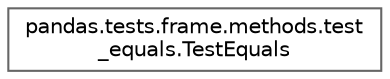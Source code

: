 digraph "Graphical Class Hierarchy"
{
 // LATEX_PDF_SIZE
  bgcolor="transparent";
  edge [fontname=Helvetica,fontsize=10,labelfontname=Helvetica,labelfontsize=10];
  node [fontname=Helvetica,fontsize=10,shape=box,height=0.2,width=0.4];
  rankdir="LR";
  Node0 [id="Node000000",label="pandas.tests.frame.methods.test\l_equals.TestEquals",height=0.2,width=0.4,color="grey40", fillcolor="white", style="filled",URL="$d8/df5/classpandas_1_1tests_1_1frame_1_1methods_1_1test__equals_1_1TestEquals.html",tooltip=" "];
}
